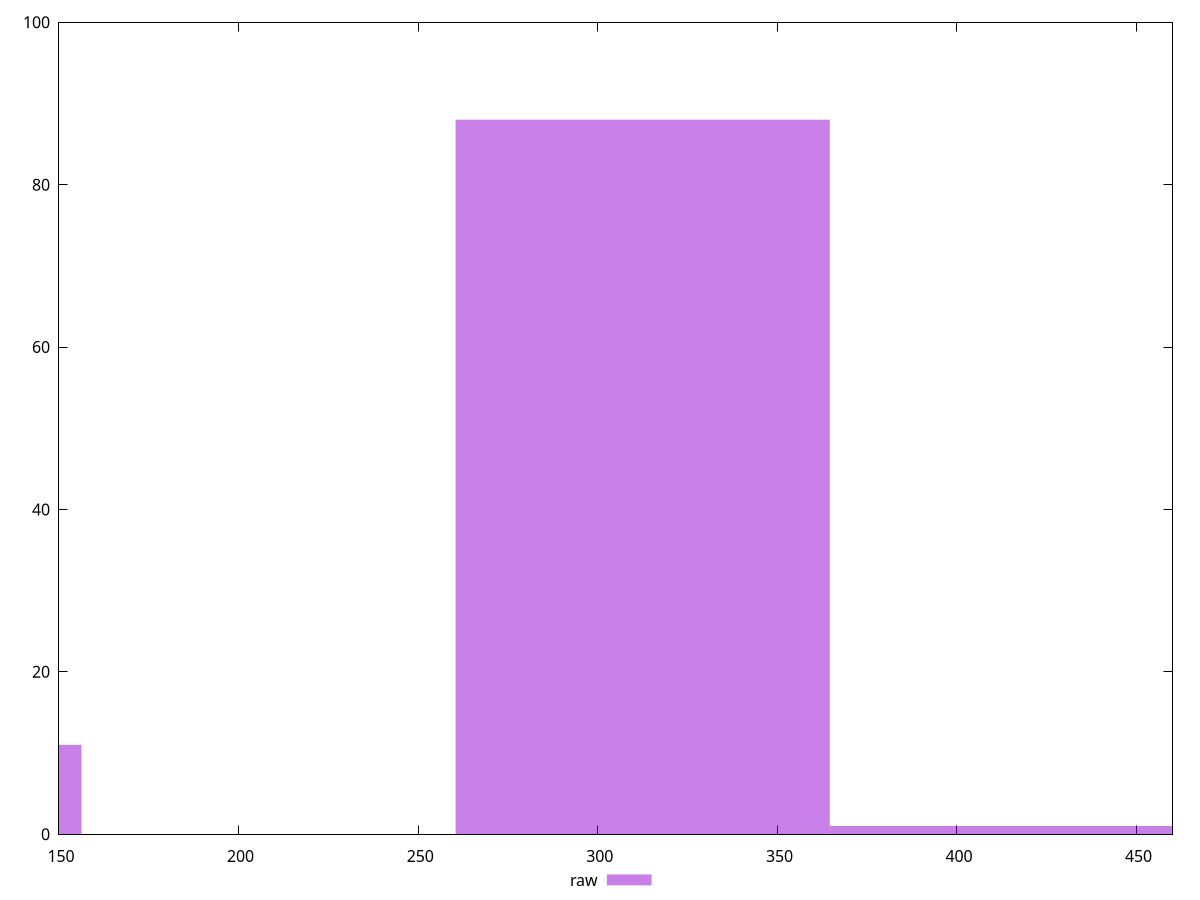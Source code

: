 reset

$raw <<EOF
104.16735948042994 11
312.5020784412898 88
416.66943792171975 1
EOF

set key outside below
set boxwidth 104.16735948042994
set xrange [150:460]
set yrange [0:100]
set trange [0:100]
set style fill transparent solid 0.5 noborder
set terminal svg size 640, 490 enhanced background rgb 'white'
set output "report_00026_2021-02-22T21:38:55.199Z/offscreen-images/samples/pages+cached+noadtech/raw/histogram.svg"

plot $raw title "raw" with boxes

reset
